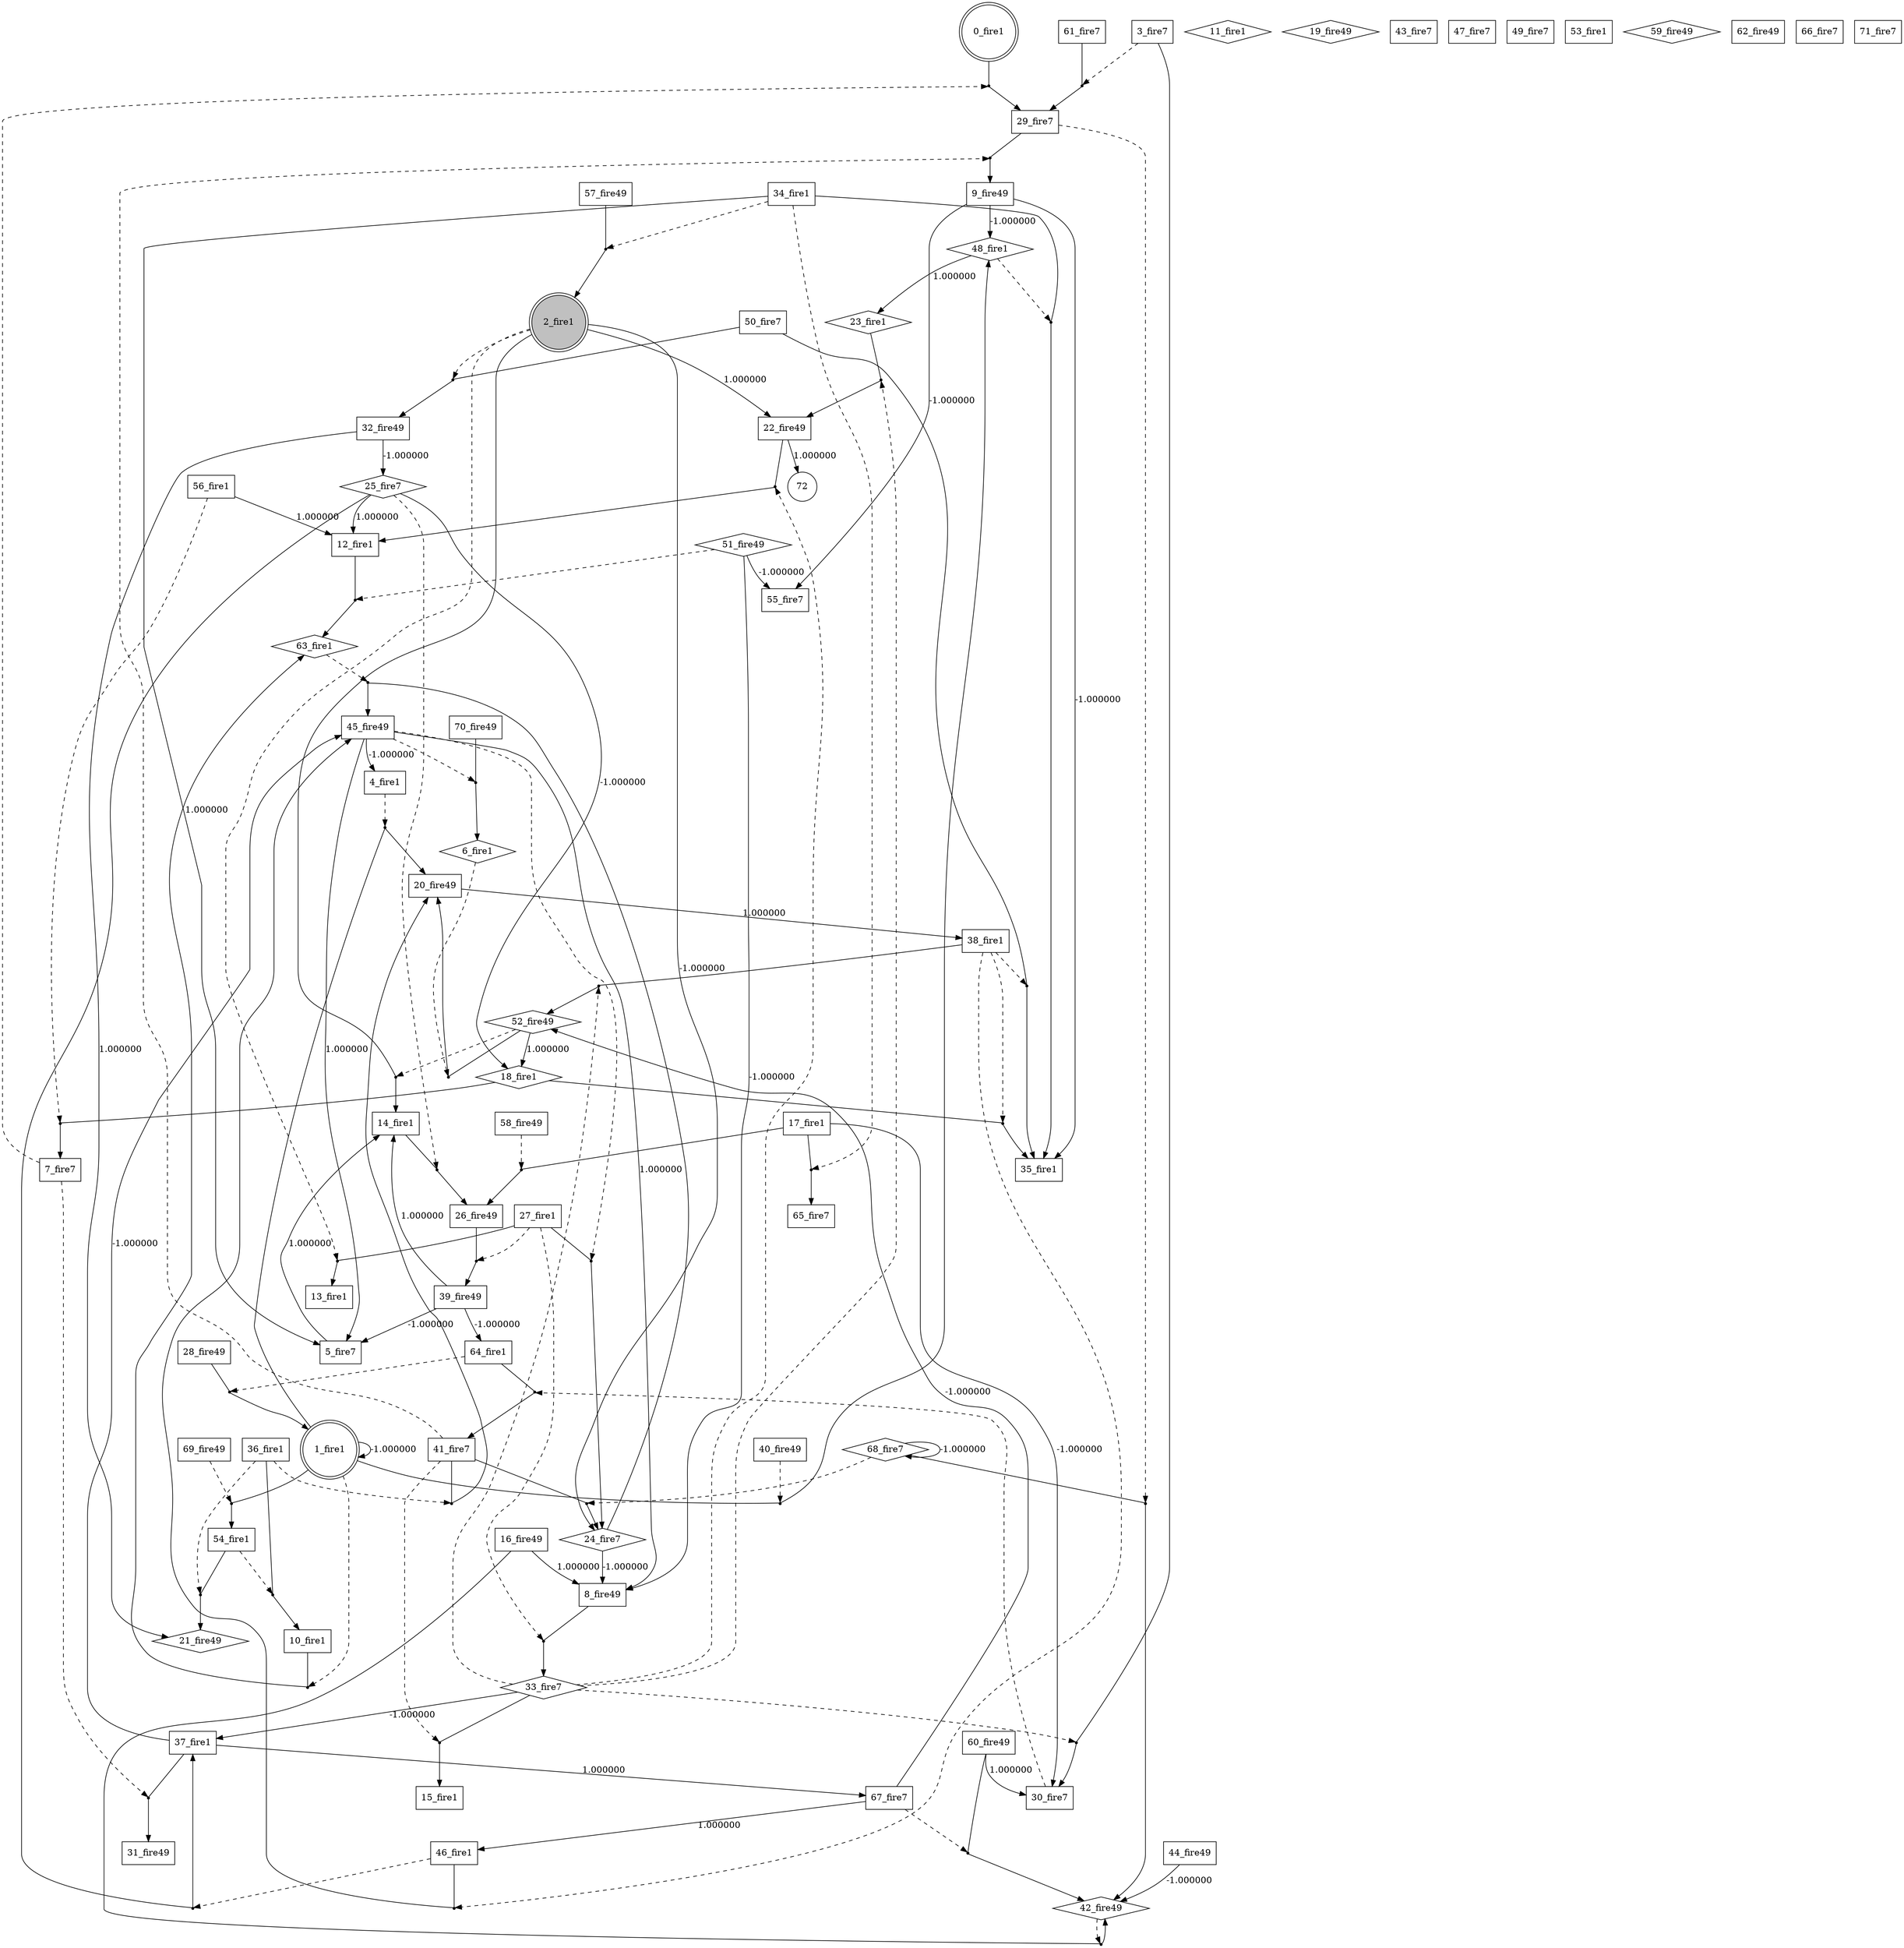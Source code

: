 digraph G {
 node[shape = circle]
0 [label="0_fire1",shape=doublecircle]
1 [label="1_fire1",shape=doublecircle]
2 [label="2_fire1",shape=doublecircle, style=filled, fillcolor=gray]
3 [label="3_fire7",shape=filled, fillcolor=green]
4 [label="4_fire1",shape=filled, fillcolor=green]
5 [label="5_fire7",shape=filled, fillcolor=yellow]
6 [label="6_fire1",shape=diamond]
7 [label="7_fire7",shape=filled, fillcolor=blue]
8 [label="8_fire49",shape=filled, fillcolor=blue]
9 [label="9_fire49",shape=filled, fillcolor=red]
10 [label="10_fire1",shape=filled, fillcolor=yellow]
11 [label="11_fire1",shape=diamond]
12 [label="12_fire1",shape=filled, fillcolor=green]
13 [label="13_fire1",shape=filled, fillcolor=green]
14 [label="14_fire1",shape=filled, fillcolor=red]
15 [label="15_fire1",shape=filled, fillcolor=green]
16 [label="16_fire49",shape=filled, fillcolor=green]
17 [label="17_fire1",shape=filled, fillcolor=yellow]
18 [label="18_fire1",shape=diamond]
19 [label="19_fire49",shape=diamond]
20 [label="20_fire49",shape=filled, fillcolor=blue]
21 [label="21_fire49",shape=diamond]
22 [label="22_fire49",shape=filled, fillcolor=yellow]
23 [label="23_fire1",shape=diamond]
24 [label="24_fire7",shape=diamond]
25 [label="25_fire7",shape=diamond]
26 [label="26_fire49",shape=filled, fillcolor=red]
27 [label="27_fire1",shape=filled, fillcolor=blue]
28 [label="28_fire49",shape=filled, fillcolor=yellow]
29 [label="29_fire7",shape=filled, fillcolor=red]
30 [label="30_fire7",shape=filled, fillcolor=blue]
31 [label="31_fire49",shape=filled, fillcolor=blue]
32 [label="32_fire49",shape=filled, fillcolor=red]
33 [label="33_fire7",shape=diamond]
34 [label="34_fire1",shape=filled, fillcolor=blue]
35 [label="35_fire1",shape=filled, fillcolor=blue]
36 [label="36_fire1",shape=filled, fillcolor=blue]
37 [label="37_fire1",shape=filled, fillcolor=blue]
38 [label="38_fire1",shape=filled, fillcolor=blue]
39 [label="39_fire49",shape=filled, fillcolor=yellow]
40 [label="40_fire49",shape=filled, fillcolor=green]
41 [label="41_fire7",shape=filled, fillcolor=red]
42 [label="42_fire49",shape=diamond]
43 [label="43_fire7",shape=filled, fillcolor=blue]
44 [label="44_fire49",shape=filled, fillcolor=yellow]
45 [label="45_fire49",shape=filled, fillcolor=red]
46 [label="46_fire1",shape=filled, fillcolor=green]
47 [label="47_fire7",shape=filled, fillcolor=green]
48 [label="48_fire1",shape=diamond]
49 [label="49_fire7",shape=filled, fillcolor=blue]
50 [label="50_fire7",shape=filled, fillcolor=green]
51 [label="51_fire49",shape=diamond]
52 [label="52_fire49",shape=diamond]
53 [label="53_fire1",shape=filled, fillcolor=green]
54 [label="54_fire1",shape=filled, fillcolor=green]
55 [label="55_fire7",shape=filled, fillcolor=blue]
56 [label="56_fire1",shape=filled, fillcolor=red]
57 [label="57_fire49",shape=filled, fillcolor=green]
58 [label="58_fire49",shape=filled, fillcolor=blue]
59 [label="59_fire49",shape=diamond]
60 [label="60_fire49",shape=filled, fillcolor=red]
61 [label="61_fire7",shape=filled, fillcolor=yellow]
62 [label="62_fire49",shape=filled, fillcolor=yellow]
63 [label="63_fire1",shape=diamond]
64 [label="64_fire1",shape=filled, fillcolor=red]
65 [label="65_fire7",shape=filled, fillcolor=blue]
66 [label="66_fire7",shape=filled, fillcolor=yellow]
67 [label="67_fire7",shape=filled, fillcolor=red]
68 [label="68_fire7",shape=diamond]
69 [label="69_fire49",shape=filled, fillcolor=blue]
70 [label="70_fire49",shape=filled, fillcolor=red]
71 [label="71_fire7",shape=filled, fillcolor=blue]
48 -> 23 [label="1.000000"]
74 [shape=point, label=""]
45 -> 74 [style=dashed] 
70 -> 74 [dir=none]
74 -> 6 
16 -> 8 [label="1.000000"]
75 [shape=point, label=""]
48 -> 75 [style=dashed] 
34 -> 75 [dir=none]
75 -> 35 
33 -> 37 [label="-1.000000"]
34 -> 5 [label="1.000000"]
76 [shape=point, label=""]
30 -> 76 [style=dashed] 
64 -> 76 [dir=none]
76 -> 41 
20 -> 38 [label="1.000000"]
77 [shape=point, label=""]
29 -> 77 [style=dashed] 
68 -> 77 [dir=none]
77 -> 42 
22 -> 72 [label="1.000000"]
78 [shape=point, label=""]
38 -> 78 [style=dashed] 
46 -> 78 [dir=none]
78 -> 45 
79 [shape=point, label=""]
67 -> 79 [style=dashed] 
60 -> 79 [dir=none]
79 -> 42 
80 [shape=point, label=""]
42 -> 80 [style=dashed] 
16 -> 80 [dir=none]
80 -> 42 
37 -> 67 [label="1.000000"]
81 [shape=point, label=""]
38 -> 81 [style=dashed] 
50 -> 81 [dir=none]
81 -> 35 
32 -> 25 [label="-1.000000"]
82 [shape=point, label=""]
33 -> 82 [style=dashed] 
3 -> 82 [dir=none]
82 -> 30 
83 [shape=point, label=""]
56 -> 83 [style=dashed] 
18 -> 83 [dir=none]
83 -> 7 
84 [shape=point, label=""]
58 -> 84 [style=dashed] 
17 -> 84 [dir=none]
84 -> 26 
68 -> 68 [label="-1.000000"]
85 [shape=point, label=""]
40 -> 85 [style=dashed] 
1 -> 85 [dir=none]
85 -> 48 
86 [shape=point, label=""]
41 -> 86 [style=dashed] 
33 -> 86 [dir=none]
86 -> 15 
52 -> 18 [label="1.000000"]
9 -> 35 [label="-1.000000"]
87 [shape=point, label=""]
46 -> 87 [style=dashed] 
25 -> 87 [dir=none]
87 -> 37 
88 [shape=point, label=""]
38 -> 88 [style=dashed] 
18 -> 88 [dir=none]
88 -> 35 
89 [shape=point, label=""]
41 -> 89 [style=dashed] 
29 -> 89 [dir=none]
89 -> 9 
45 -> 8 [label="1.000000"]
9 -> 48 [label="-1.000000"]
5 -> 14 [label="1.000000"]
37 -> 45 [label="-1.000000"]
90 [shape=point, label=""]
69 -> 90 [style=dashed] 
1 -> 90 [dir=none]
90 -> 54 
91 [shape=point, label=""]
27 -> 91 [style=dashed] 
8 -> 91 [dir=none]
91 -> 33 
1 -> 1 [label="-1.000000"]
92 [shape=point, label=""]
6 -> 92 [style=dashed] 
52 -> 92 [dir=none]
92 -> 20 
39 -> 5 [label="-1.000000"]
93 [shape=point, label=""]
36 -> 93 [style=dashed] 
54 -> 93 [dir=none]
93 -> 21 
94 [shape=point, label=""]
52 -> 94 [style=dashed] 
2 -> 94 [dir=none]
94 -> 14 
95 [shape=point, label=""]
54 -> 95 [style=dashed] 
36 -> 95 [dir=none]
95 -> 10 
2 -> 24 [label="-1.000000"]
25 -> 18 [label="-1.000000"]
24 -> 8 [label="-1.000000"]
96 [shape=point, label=""]
34 -> 96 [style=dashed] 
57 -> 96 [dir=none]
96 -> 2 
25 -> 12 [label="1.000000"]
17 -> 30 [label="-1.000000"]
2 -> 22 [label="1.000000"]
56 -> 12 [label="1.000000"]
67 -> 52 [label="-1.000000"]
97 [shape=point, label=""]
68 -> 97 [style=dashed] 
41 -> 97 [dir=none]
97 -> 24 
39 -> 14 [label="1.000000"]
98 [shape=point, label=""]
2 -> 98 [style=dashed] 
50 -> 98 [dir=none]
98 -> 32 
99 [shape=point, label=""]
1 -> 99 [style=dashed] 
10 -> 99 [dir=none]
99 -> 63 
100 [shape=point, label=""]
7 -> 100 [style=dashed] 
37 -> 100 [dir=none]
100 -> 31 
101 [shape=point, label=""]
33 -> 101 [style=dashed] 
23 -> 101 [dir=none]
101 -> 22 
45 -> 4 [label="-1.000000"]
102 [shape=point, label=""]
51 -> 102 [style=dashed] 
12 -> 102 [dir=none]
102 -> 63 
60 -> 30 [label="1.000000"]
103 [shape=point, label=""]
36 -> 103 [style=dashed] 
41 -> 103 [dir=none]
103 -> 20 
104 [shape=point, label=""]
63 -> 104 [style=dashed] 
24 -> 104 [dir=none]
104 -> 45 
105 [shape=point, label=""]
25 -> 105 [style=dashed] 
14 -> 105 [dir=none]
105 -> 26 
106 [shape=point, label=""]
7 -> 106 [style=dashed] 
0 -> 106 [dir=none]
106 -> 29 
51 -> 55 [label="-1.000000"]
9 -> 55 [label="-1.000000"]
107 [shape=point, label=""]
33 -> 107 [style=dashed] 
38 -> 107 [dir=none]
107 -> 52 
108 [shape=point, label=""]
2 -> 108 [style=dashed] 
27 -> 108 [dir=none]
108 -> 13 
32 -> 21 [label="1.000000"]
45 -> 5 [label="1.000000"]
67 -> 46 [label="1.000000"]
109 [shape=point, label=""]
3 -> 109 [style=dashed] 
61 -> 109 [dir=none]
109 -> 29 
110 [shape=point, label=""]
64 -> 110 [style=dashed] 
28 -> 110 [dir=none]
110 -> 1 
51 -> 8 [label="-1.000000"]
111 [shape=point, label=""]
33 -> 111 [style=dashed] 
22 -> 111 [dir=none]
111 -> 12 
112 [shape=point, label=""]
4 -> 112 [style=dashed] 
1 -> 112 [dir=none]
112 -> 20 
113 [shape=point, label=""]
27 -> 113 [style=dashed] 
26 -> 113 [dir=none]
113 -> 39 
39 -> 64 [label="-1.000000"]
114 [shape=point, label=""]
45 -> 114 [style=dashed] 
27 -> 114 [dir=none]
114 -> 24 
115 [shape=point, label=""]
34 -> 115 [style=dashed] 
17 -> 115 [dir=none]
115 -> 65 
44 -> 42 [label="-1.000000"]
}
